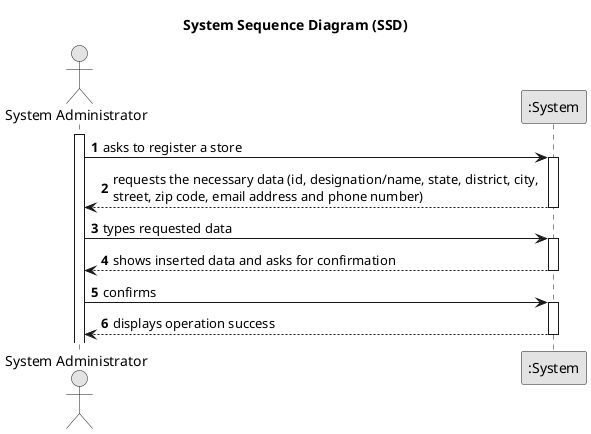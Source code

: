 @startuml
skinparam monochrome true
skinparam packageStyle rectangle
skinparam shadowing false

title System Sequence Diagram (SSD)

autonumber

actor "System Administrator" as Admin
participant ":System" as System

activate Admin

    Admin -> System : asks to register a store
    activate System

        System --> Admin : requests the necessary data (id, designation/name, state, district, city, \nstreet, zip code, email address and phone number)
    deactivate System

    Admin -> System : types requested data
    activate System

        System --> Admin : shows inserted data and asks for confirmation
    deactivate System

    Admin -> System : confirms
    activate System

        System --> Admin : displays operation success
    deactivate System

@enduml